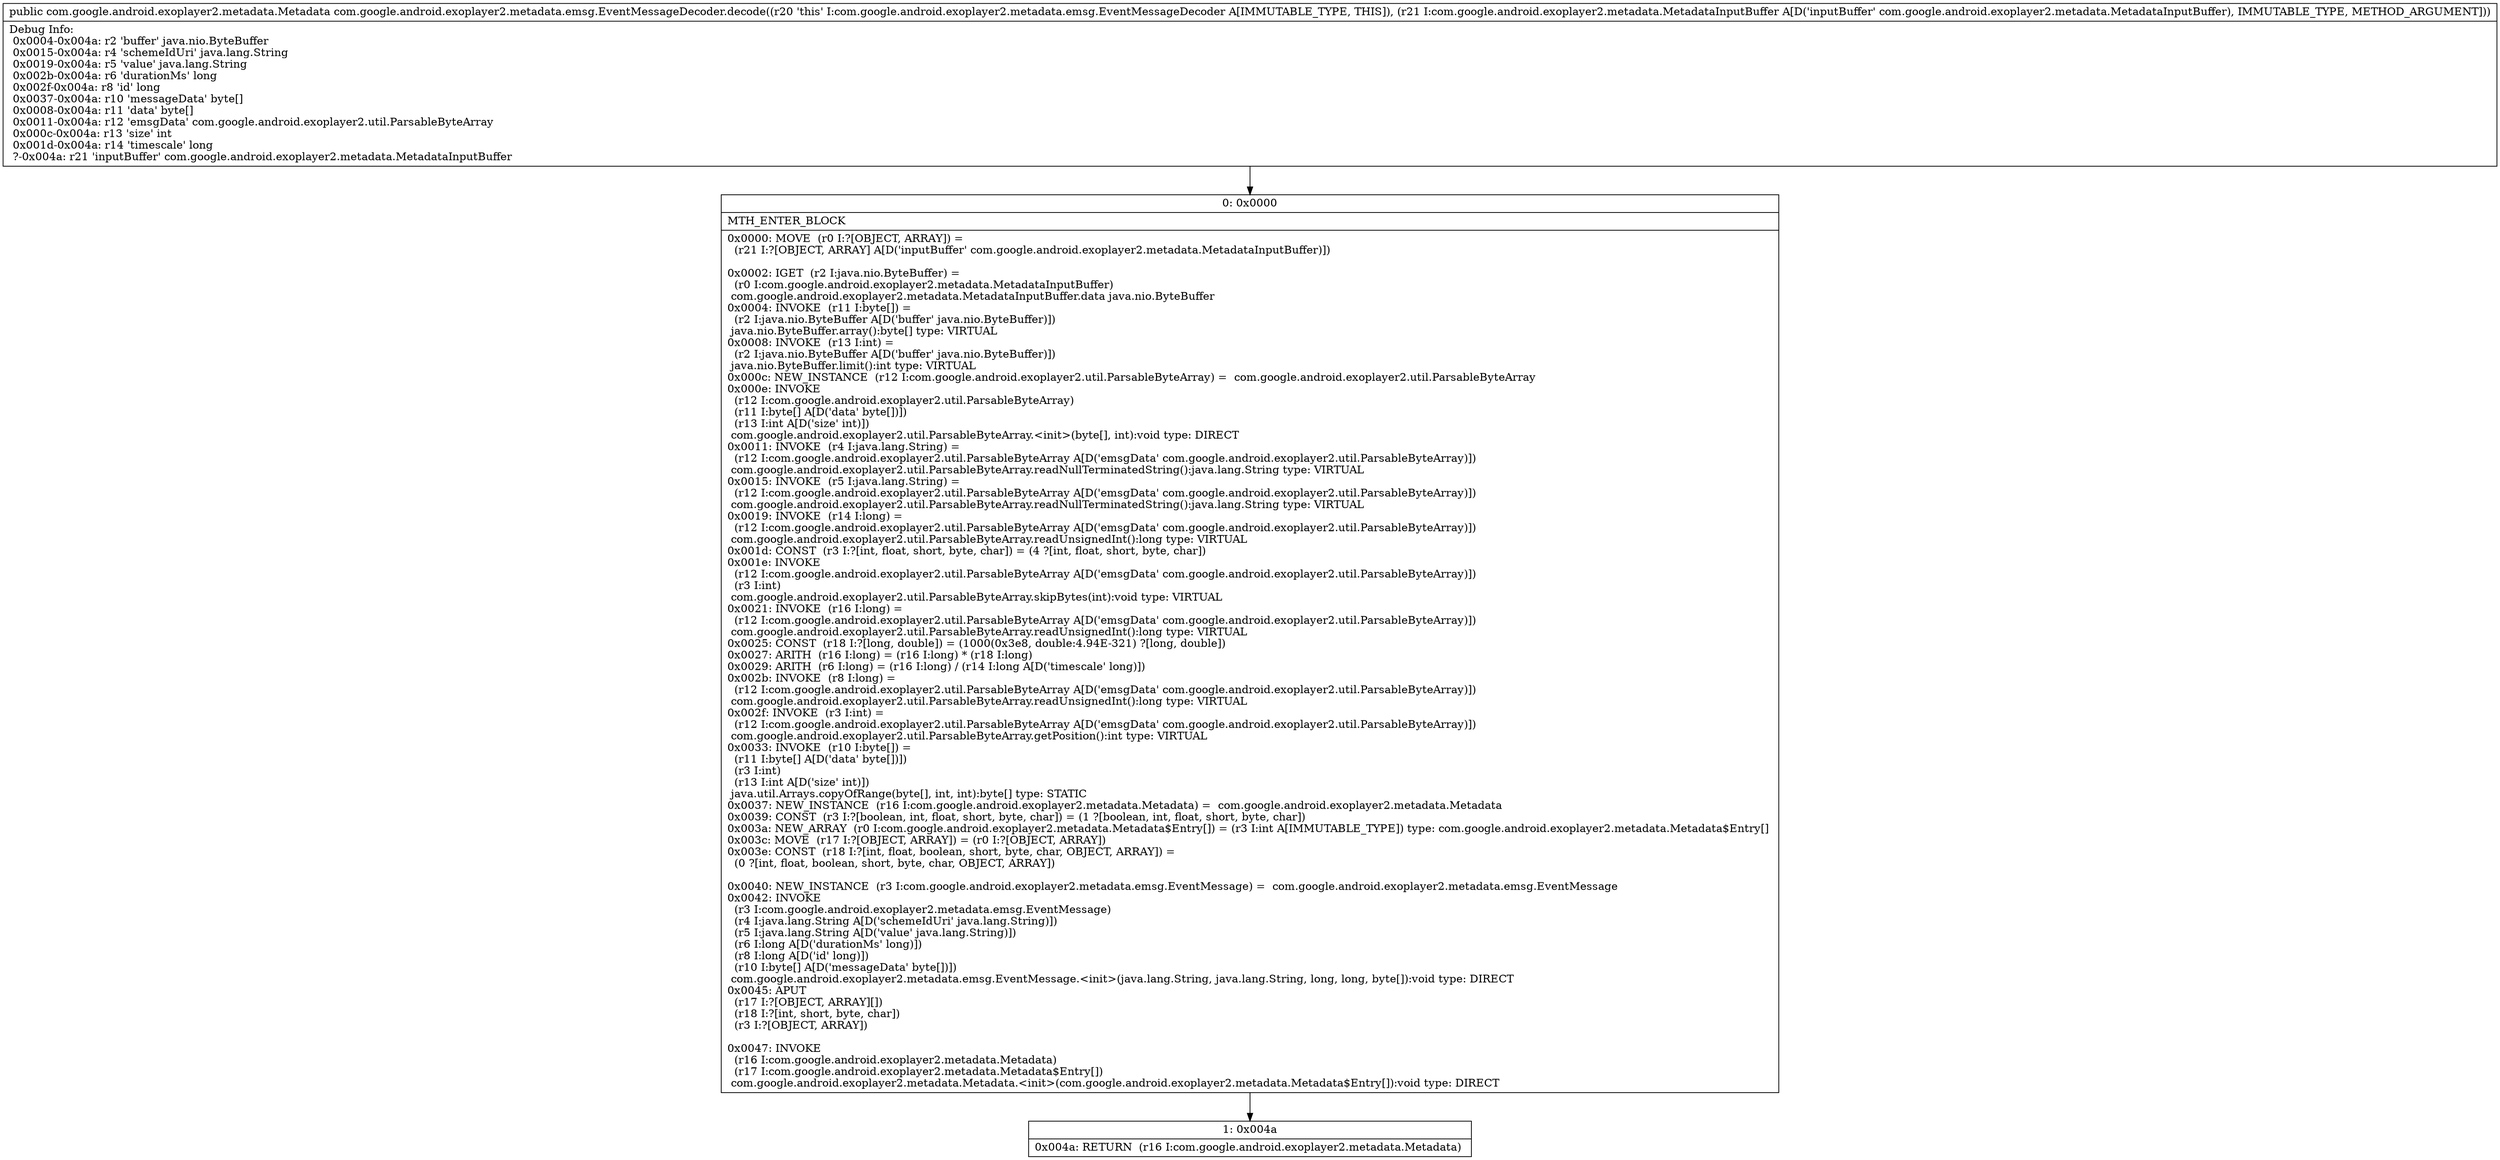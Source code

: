 digraph "CFG forcom.google.android.exoplayer2.metadata.emsg.EventMessageDecoder.decode(Lcom\/google\/android\/exoplayer2\/metadata\/MetadataInputBuffer;)Lcom\/google\/android\/exoplayer2\/metadata\/Metadata;" {
Node_0 [shape=record,label="{0\:\ 0x0000|MTH_ENTER_BLOCK\l|0x0000: MOVE  (r0 I:?[OBJECT, ARRAY]) = \l  (r21 I:?[OBJECT, ARRAY] A[D('inputBuffer' com.google.android.exoplayer2.metadata.MetadataInputBuffer)])\l \l0x0002: IGET  (r2 I:java.nio.ByteBuffer) = \l  (r0 I:com.google.android.exoplayer2.metadata.MetadataInputBuffer)\l com.google.android.exoplayer2.metadata.MetadataInputBuffer.data java.nio.ByteBuffer \l0x0004: INVOKE  (r11 I:byte[]) = \l  (r2 I:java.nio.ByteBuffer A[D('buffer' java.nio.ByteBuffer)])\l java.nio.ByteBuffer.array():byte[] type: VIRTUAL \l0x0008: INVOKE  (r13 I:int) = \l  (r2 I:java.nio.ByteBuffer A[D('buffer' java.nio.ByteBuffer)])\l java.nio.ByteBuffer.limit():int type: VIRTUAL \l0x000c: NEW_INSTANCE  (r12 I:com.google.android.exoplayer2.util.ParsableByteArray) =  com.google.android.exoplayer2.util.ParsableByteArray \l0x000e: INVOKE  \l  (r12 I:com.google.android.exoplayer2.util.ParsableByteArray)\l  (r11 I:byte[] A[D('data' byte[])])\l  (r13 I:int A[D('size' int)])\l com.google.android.exoplayer2.util.ParsableByteArray.\<init\>(byte[], int):void type: DIRECT \l0x0011: INVOKE  (r4 I:java.lang.String) = \l  (r12 I:com.google.android.exoplayer2.util.ParsableByteArray A[D('emsgData' com.google.android.exoplayer2.util.ParsableByteArray)])\l com.google.android.exoplayer2.util.ParsableByteArray.readNullTerminatedString():java.lang.String type: VIRTUAL \l0x0015: INVOKE  (r5 I:java.lang.String) = \l  (r12 I:com.google.android.exoplayer2.util.ParsableByteArray A[D('emsgData' com.google.android.exoplayer2.util.ParsableByteArray)])\l com.google.android.exoplayer2.util.ParsableByteArray.readNullTerminatedString():java.lang.String type: VIRTUAL \l0x0019: INVOKE  (r14 I:long) = \l  (r12 I:com.google.android.exoplayer2.util.ParsableByteArray A[D('emsgData' com.google.android.exoplayer2.util.ParsableByteArray)])\l com.google.android.exoplayer2.util.ParsableByteArray.readUnsignedInt():long type: VIRTUAL \l0x001d: CONST  (r3 I:?[int, float, short, byte, char]) = (4 ?[int, float, short, byte, char]) \l0x001e: INVOKE  \l  (r12 I:com.google.android.exoplayer2.util.ParsableByteArray A[D('emsgData' com.google.android.exoplayer2.util.ParsableByteArray)])\l  (r3 I:int)\l com.google.android.exoplayer2.util.ParsableByteArray.skipBytes(int):void type: VIRTUAL \l0x0021: INVOKE  (r16 I:long) = \l  (r12 I:com.google.android.exoplayer2.util.ParsableByteArray A[D('emsgData' com.google.android.exoplayer2.util.ParsableByteArray)])\l com.google.android.exoplayer2.util.ParsableByteArray.readUnsignedInt():long type: VIRTUAL \l0x0025: CONST  (r18 I:?[long, double]) = (1000(0x3e8, double:4.94E\-321) ?[long, double]) \l0x0027: ARITH  (r16 I:long) = (r16 I:long) * (r18 I:long) \l0x0029: ARITH  (r6 I:long) = (r16 I:long) \/ (r14 I:long A[D('timescale' long)]) \l0x002b: INVOKE  (r8 I:long) = \l  (r12 I:com.google.android.exoplayer2.util.ParsableByteArray A[D('emsgData' com.google.android.exoplayer2.util.ParsableByteArray)])\l com.google.android.exoplayer2.util.ParsableByteArray.readUnsignedInt():long type: VIRTUAL \l0x002f: INVOKE  (r3 I:int) = \l  (r12 I:com.google.android.exoplayer2.util.ParsableByteArray A[D('emsgData' com.google.android.exoplayer2.util.ParsableByteArray)])\l com.google.android.exoplayer2.util.ParsableByteArray.getPosition():int type: VIRTUAL \l0x0033: INVOKE  (r10 I:byte[]) = \l  (r11 I:byte[] A[D('data' byte[])])\l  (r3 I:int)\l  (r13 I:int A[D('size' int)])\l java.util.Arrays.copyOfRange(byte[], int, int):byte[] type: STATIC \l0x0037: NEW_INSTANCE  (r16 I:com.google.android.exoplayer2.metadata.Metadata) =  com.google.android.exoplayer2.metadata.Metadata \l0x0039: CONST  (r3 I:?[boolean, int, float, short, byte, char]) = (1 ?[boolean, int, float, short, byte, char]) \l0x003a: NEW_ARRAY  (r0 I:com.google.android.exoplayer2.metadata.Metadata$Entry[]) = (r3 I:int A[IMMUTABLE_TYPE]) type: com.google.android.exoplayer2.metadata.Metadata$Entry[] \l0x003c: MOVE  (r17 I:?[OBJECT, ARRAY]) = (r0 I:?[OBJECT, ARRAY]) \l0x003e: CONST  (r18 I:?[int, float, boolean, short, byte, char, OBJECT, ARRAY]) = \l  (0 ?[int, float, boolean, short, byte, char, OBJECT, ARRAY])\l \l0x0040: NEW_INSTANCE  (r3 I:com.google.android.exoplayer2.metadata.emsg.EventMessage) =  com.google.android.exoplayer2.metadata.emsg.EventMessage \l0x0042: INVOKE  \l  (r3 I:com.google.android.exoplayer2.metadata.emsg.EventMessage)\l  (r4 I:java.lang.String A[D('schemeIdUri' java.lang.String)])\l  (r5 I:java.lang.String A[D('value' java.lang.String)])\l  (r6 I:long A[D('durationMs' long)])\l  (r8 I:long A[D('id' long)])\l  (r10 I:byte[] A[D('messageData' byte[])])\l com.google.android.exoplayer2.metadata.emsg.EventMessage.\<init\>(java.lang.String, java.lang.String, long, long, byte[]):void type: DIRECT \l0x0045: APUT  \l  (r17 I:?[OBJECT, ARRAY][])\l  (r18 I:?[int, short, byte, char])\l  (r3 I:?[OBJECT, ARRAY])\l \l0x0047: INVOKE  \l  (r16 I:com.google.android.exoplayer2.metadata.Metadata)\l  (r17 I:com.google.android.exoplayer2.metadata.Metadata$Entry[])\l com.google.android.exoplayer2.metadata.Metadata.\<init\>(com.google.android.exoplayer2.metadata.Metadata$Entry[]):void type: DIRECT \l}"];
Node_1 [shape=record,label="{1\:\ 0x004a|0x004a: RETURN  (r16 I:com.google.android.exoplayer2.metadata.Metadata) \l}"];
MethodNode[shape=record,label="{public com.google.android.exoplayer2.metadata.Metadata com.google.android.exoplayer2.metadata.emsg.EventMessageDecoder.decode((r20 'this' I:com.google.android.exoplayer2.metadata.emsg.EventMessageDecoder A[IMMUTABLE_TYPE, THIS]), (r21 I:com.google.android.exoplayer2.metadata.MetadataInputBuffer A[D('inputBuffer' com.google.android.exoplayer2.metadata.MetadataInputBuffer), IMMUTABLE_TYPE, METHOD_ARGUMENT]))  | Debug Info:\l  0x0004\-0x004a: r2 'buffer' java.nio.ByteBuffer\l  0x0015\-0x004a: r4 'schemeIdUri' java.lang.String\l  0x0019\-0x004a: r5 'value' java.lang.String\l  0x002b\-0x004a: r6 'durationMs' long\l  0x002f\-0x004a: r8 'id' long\l  0x0037\-0x004a: r10 'messageData' byte[]\l  0x0008\-0x004a: r11 'data' byte[]\l  0x0011\-0x004a: r12 'emsgData' com.google.android.exoplayer2.util.ParsableByteArray\l  0x000c\-0x004a: r13 'size' int\l  0x001d\-0x004a: r14 'timescale' long\l  ?\-0x004a: r21 'inputBuffer' com.google.android.exoplayer2.metadata.MetadataInputBuffer\l}"];
MethodNode -> Node_0;
Node_0 -> Node_1;
}

